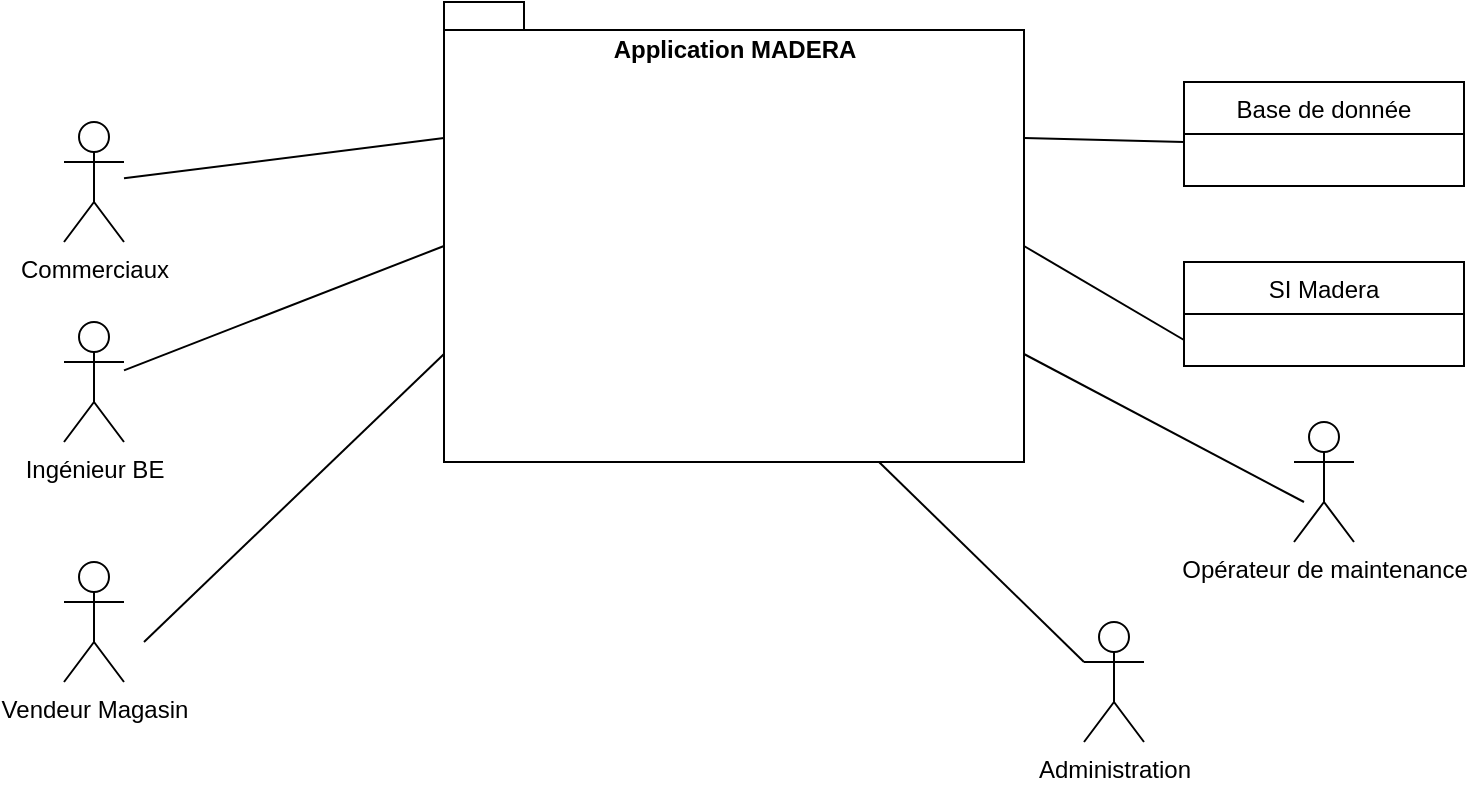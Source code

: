 <mxfile version="13.2.4" type="device"><diagram id="7o-dTTVXMKtwbcaTivLW" name="Page-1"><mxGraphModel dx="1086" dy="806" grid="1" gridSize="10" guides="1" tooltips="1" connect="1" arrows="1" fold="1" page="1" pageScale="1" pageWidth="827" pageHeight="1169" math="0" shadow="0"><root><mxCell id="0"/><mxCell id="1" parent="0"/><mxCell id="DLQTC6kJoINEcTOSdEPj-14" style="edgeStyle=none;rounded=0;orthogonalLoop=1;jettySize=auto;html=1;exitX=0;exitY=0;exitDx=0;exitDy=68;exitPerimeter=0;endArrow=none;endFill=0;" parent="1" source="DLQTC6kJoINEcTOSdEPj-1" target="DLQTC6kJoINEcTOSdEPj-2" edge="1"><mxGeometry relative="1" as="geometry"/></mxCell><mxCell id="DLQTC6kJoINEcTOSdEPj-15" style="edgeStyle=none;rounded=0;orthogonalLoop=1;jettySize=auto;html=1;exitX=0;exitY=0;exitDx=0;exitDy=122;exitPerimeter=0;endArrow=none;endFill=0;" parent="1" source="DLQTC6kJoINEcTOSdEPj-1" target="DLQTC6kJoINEcTOSdEPj-7" edge="1"><mxGeometry relative="1" as="geometry"/></mxCell><mxCell id="DLQTC6kJoINEcTOSdEPj-17" style="edgeStyle=none;rounded=0;orthogonalLoop=1;jettySize=auto;html=1;exitX=0;exitY=0;exitDx=0;exitDy=176;exitPerimeter=0;endArrow=none;endFill=0;" parent="1" source="DLQTC6kJoINEcTOSdEPj-1" edge="1"><mxGeometry relative="1" as="geometry"><mxPoint x="130" y="430" as="targetPoint"/></mxGeometry></mxCell><mxCell id="DLQTC6kJoINEcTOSdEPj-23" style="edgeStyle=none;rounded=0;orthogonalLoop=1;jettySize=auto;html=1;exitX=0;exitY=0;exitDx=290;exitDy=68;exitPerimeter=0;endArrow=none;endFill=0;" parent="1" source="DLQTC6kJoINEcTOSdEPj-1" edge="1"><mxGeometry relative="1" as="geometry"><mxPoint x="650" y="180" as="targetPoint"/></mxGeometry></mxCell><mxCell id="DLQTC6kJoINEcTOSdEPj-25" style="edgeStyle=none;rounded=0;orthogonalLoop=1;jettySize=auto;html=1;exitX=0;exitY=0;exitDx=290;exitDy=122;exitPerimeter=0;entryX=0;entryY=0.75;entryDx=0;entryDy=0;endArrow=none;endFill=0;" parent="1" source="DLQTC6kJoINEcTOSdEPj-1" target="DLQTC6kJoINEcTOSdEPj-24" edge="1"><mxGeometry relative="1" as="geometry"/></mxCell><mxCell id="DLQTC6kJoINEcTOSdEPj-27" style="edgeStyle=none;rounded=0;orthogonalLoop=1;jettySize=auto;html=1;exitX=0;exitY=0;exitDx=290;exitDy=176;exitPerimeter=0;endArrow=none;endFill=0;" parent="1" source="DLQTC6kJoINEcTOSdEPj-1" edge="1"><mxGeometry relative="1" as="geometry"><mxPoint x="710" y="360" as="targetPoint"/></mxGeometry></mxCell><mxCell id="mj2CeRWADRKFbSabAhHV-3" style="rounded=0;orthogonalLoop=1;jettySize=auto;html=1;exitX=0.75;exitY=1;exitDx=0;exitDy=0;exitPerimeter=0;entryX=0;entryY=0.333;entryDx=0;entryDy=0;entryPerimeter=0;endArrow=none;endFill=0;" parent="1" source="DLQTC6kJoINEcTOSdEPj-1" target="mj2CeRWADRKFbSabAhHV-1" edge="1"><mxGeometry relative="1" as="geometry"/></mxCell><mxCell id="DLQTC6kJoINEcTOSdEPj-1" value="Application MADERA" style="shape=folder;fontStyle=1;spacingTop=10;tabWidth=40;tabHeight=14;tabPosition=left;html=1;verticalAlign=top;" parent="1" vertex="1"><mxGeometry x="280" y="110" width="290" height="230" as="geometry"/></mxCell><mxCell id="DLQTC6kJoINEcTOSdEPj-2" value="Commerciaux&lt;br&gt;" style="shape=umlActor;verticalLabelPosition=bottom;labelBackgroundColor=#ffffff;verticalAlign=top;html=1;" parent="1" vertex="1"><mxGeometry x="90" y="170" width="30" height="60" as="geometry"/></mxCell><mxCell id="DLQTC6kJoINEcTOSdEPj-7" value="Ingénieur BE" style="shape=umlActor;verticalLabelPosition=bottom;labelBackgroundColor=#ffffff;verticalAlign=top;html=1;" parent="1" vertex="1"><mxGeometry x="90" y="270" width="30" height="60" as="geometry"/></mxCell><mxCell id="DLQTC6kJoINEcTOSdEPj-16" value="Vendeur Magasin" style="shape=umlActor;verticalLabelPosition=bottom;labelBackgroundColor=#ffffff;verticalAlign=top;html=1;" parent="1" vertex="1"><mxGeometry x="90" y="390" width="30" height="60" as="geometry"/></mxCell><mxCell id="DLQTC6kJoINEcTOSdEPj-18" value="Base de donnée" style="swimlane;fontStyle=0;childLayout=stackLayout;horizontal=1;startSize=26;fillColor=none;horizontalStack=0;resizeParent=1;resizeParentMax=0;resizeLast=0;collapsible=1;marginBottom=0;" parent="1" vertex="1"><mxGeometry x="650" y="150" width="140" height="52" as="geometry"/></mxCell><mxCell id="DLQTC6kJoINEcTOSdEPj-24" value="SI Madera" style="swimlane;fontStyle=0;childLayout=stackLayout;horizontal=1;startSize=26;fillColor=none;horizontalStack=0;resizeParent=1;resizeParentMax=0;resizeLast=0;collapsible=1;marginBottom=0;" parent="1" vertex="1"><mxGeometry x="650" y="240" width="140" height="52" as="geometry"/></mxCell><mxCell id="DLQTC6kJoINEcTOSdEPj-26" value="Opérateur de maintenance" style="shape=umlActor;verticalLabelPosition=bottom;labelBackgroundColor=#ffffff;verticalAlign=top;html=1;" parent="1" vertex="1"><mxGeometry x="705" y="320" width="30" height="60" as="geometry"/></mxCell><mxCell id="mj2CeRWADRKFbSabAhHV-1" value="Administration" style="shape=umlActor;verticalLabelPosition=bottom;labelBackgroundColor=#ffffff;verticalAlign=top;html=1;" parent="1" vertex="1"><mxGeometry x="600" y="420" width="30" height="60" as="geometry"/></mxCell></root></mxGraphModel></diagram></mxfile>